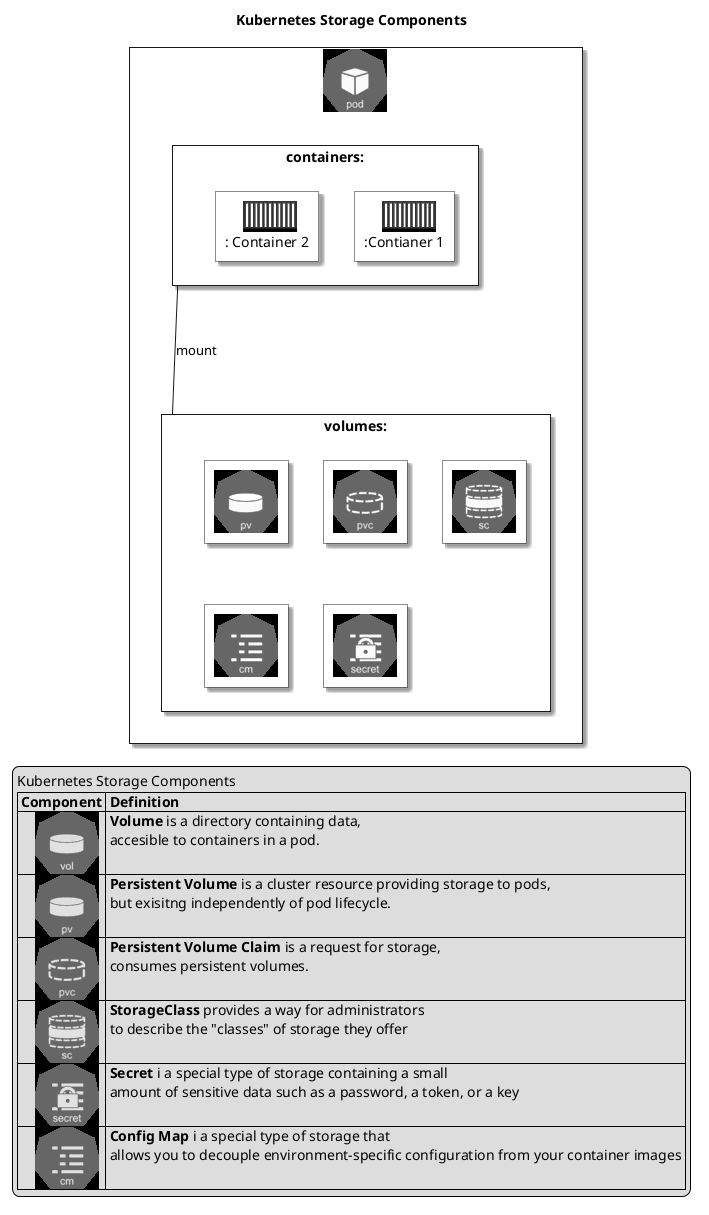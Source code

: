 @startuml kubernetes-storage-components
'Icons
!include <kubernetes/k8s-sprites-labeled-25pct>
!include <aws/Compute/AmazonECS/ECScontainer/ECScontainer>
!include <tupadr3/font-awesome-5/user>
'Global Styles
'!include https://raw.githubusercontent.com/Piotr1215/dca-prep-kit/master/diagrams/styles.iuml
skinparam componentShadowing true
skinparam rectangleRoundCorner 0
skinparam rectangleBorderStyle default
skinparam rectangleBackgroundColor white
skinparam componentBackgroundColor white
skinparam linetype poly
skinparam rectangleShadowing true
'skinparam monochrome false
!define TITLE Kubernetes Storage Components

title TITLE
rectangle "<$pod>" as pod

rectangle "<$pod>\nPod Spec" as pod {
    rectangle "containers:" as containers {
        rectangle "     <$ECScontainer>\n:Contianer 1" as cont1
        rectangle "     <$ECScontainer>\n: Container 2" as cont2
    }
    rectangle "volumes:" as volumes {
        rectangle "<$pv>" as pv
        rectangle "<$pvc>" as pvc
        rectangle "<$sc>" as sc
        rectangle "<$cm>" as cm
        rectangle "<$secret>" as sec
    }
}

containers --- volumes : mount
legend left
TITLE
|= Component |= Definition |
|     <$vol> | **Volume** is a directory containing data,\n accesible to containers in a pod. |
|     <$pv> | **Persistent Volume** is a cluster resource providing storage to pods,\n but exisitng independently of pod lifecycle. |
|     <$pvc> | **Persistent Volume Claim** is a request for storage,\n consumes persistent volumes. |
|     <$sc> | **StorageClass** provides a way for administrators\n to describe the "classes" of storage they offer |
|     <$secret> | **Secret** i a special type of storage containing a small\n amount of sensitive data such as a password, a token, or a key |
|     <$cm> | **Config Map** i a special type of storage that\n allows you to decouple environment-specific configuration from your container images |
endlegend
@enduml